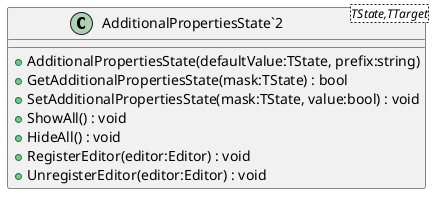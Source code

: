 @startuml
class "AdditionalPropertiesState`2"<TState,TTarget> {
    + AdditionalPropertiesState(defaultValue:TState, prefix:string)
    + GetAdditionalPropertiesState(mask:TState) : bool
    + SetAdditionalPropertiesState(mask:TState, value:bool) : void
    + ShowAll() : void
    + HideAll() : void
    + RegisterEditor(editor:Editor) : void
    + UnregisterEditor(editor:Editor) : void
}
@enduml
